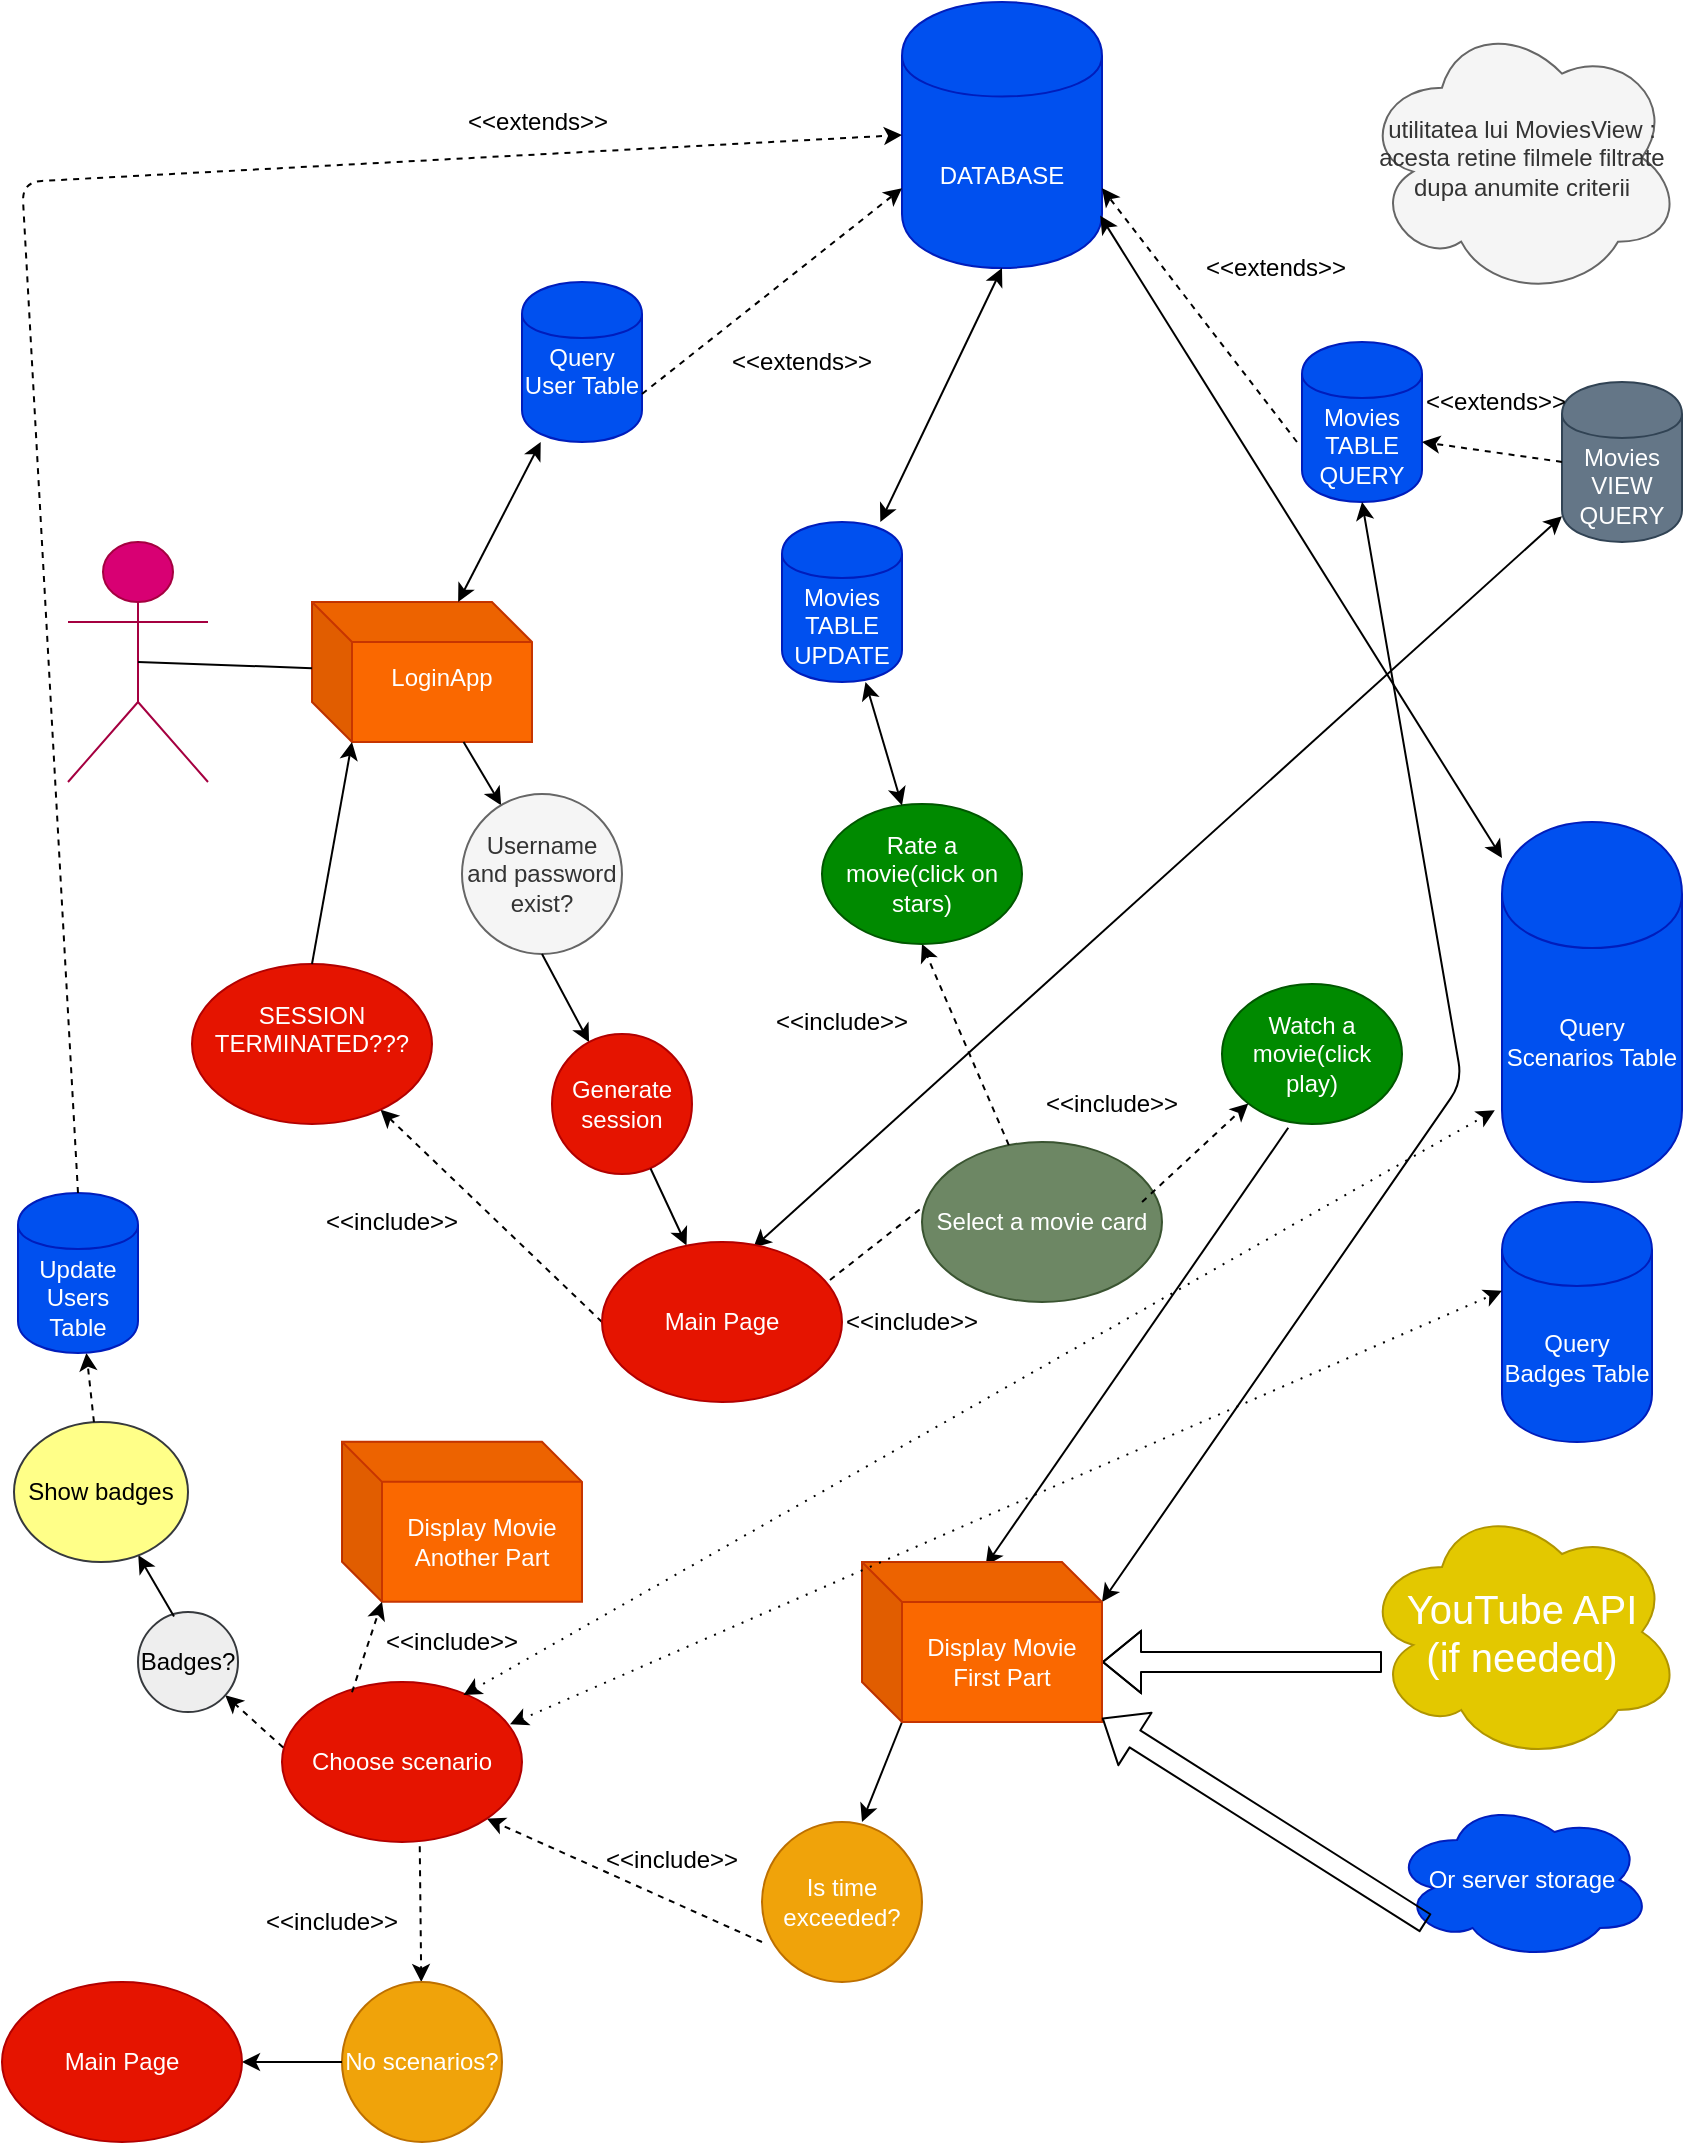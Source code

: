 <mxfile version="10.6.3" type="device"><diagram id="itRvGa3tryhZd683Jv1Q" name="Page-1"><mxGraphModel dx="870" dy="477" grid="1" gridSize="10" guides="1" tooltips="1" connect="1" arrows="1" fold="1" page="1" pageScale="1" pageWidth="850" pageHeight="1100" math="0" shadow="0"><root><mxCell id="0"/><mxCell id="1" parent="0"/><mxCell id="bWYEMsvtg2ZpRVZ882Sl-1" value="Actor" style="shape=umlActor;verticalLabelPosition=bottom;labelBackgroundColor=#ffffff;verticalAlign=top;html=1;outlineConnect=0;fillColor=#d80073;strokeColor=#A50040;fontColor=#ffffff;" parent="1" vertex="1"><mxGeometry x="33" y="280" width="70" height="120" as="geometry"/></mxCell><mxCell id="bWYEMsvtg2ZpRVZ882Sl-4" value="LoginApp&lt;br&gt;&lt;br&gt;" style="shape=cube;whiteSpace=wrap;html=1;boundedLbl=1;backgroundOutline=1;darkOpacity=0.05;darkOpacity2=0.1;fillColor=#fa6800;strokeColor=#C73500;fontColor=#ffffff;" parent="1" vertex="1"><mxGeometry x="155" y="310" width="110" height="70" as="geometry"/></mxCell><mxCell id="bWYEMsvtg2ZpRVZ882Sl-5" value="" style="endArrow=classic;startArrow=classic;html=1;" parent="1" source="bWYEMsvtg2ZpRVZ882Sl-4" target="bWYEMsvtg2ZpRVZ882Sl-6" edge="1"><mxGeometry width="50" height="50" relative="1" as="geometry"><mxPoint x="20" y="430" as="sourcePoint"/><mxPoint x="70" y="380" as="targetPoint"/></mxGeometry></mxCell><mxCell id="bWYEMsvtg2ZpRVZ882Sl-6" value="Query User Table&lt;br&gt;&lt;br&gt;" style="shape=cylinder;whiteSpace=wrap;html=1;boundedLbl=1;backgroundOutline=1;fillColor=#0050ef;strokeColor=#001DBC;fontColor=#ffffff;" parent="1" vertex="1"><mxGeometry x="260" y="150" width="60" height="80" as="geometry"/></mxCell><mxCell id="bWYEMsvtg2ZpRVZ882Sl-9" value="DATABASE" style="shape=cylinder;whiteSpace=wrap;html=1;boundedLbl=1;backgroundOutline=1;fillColor=#0050ef;strokeColor=#001DBC;fontColor=#ffffff;" parent="1" vertex="1"><mxGeometry x="450" y="10" width="100" height="133" as="geometry"/></mxCell><mxCell id="bWYEMsvtg2ZpRVZ882Sl-11" value="" style="endArrow=classic;html=1;" parent="1" source="bWYEMsvtg2ZpRVZ882Sl-4" target="bWYEMsvtg2ZpRVZ882Sl-12" edge="1"><mxGeometry width="50" height="50" relative="1" as="geometry"><mxPoint x="20" y="430" as="sourcePoint"/><mxPoint x="70" y="380" as="targetPoint"/></mxGeometry></mxCell><mxCell id="bWYEMsvtg2ZpRVZ882Sl-12" value="Username and password exist?" style="ellipse;whiteSpace=wrap;html=1;aspect=fixed;fillColor=#f5f5f5;strokeColor=#666666;fontColor=#333333;" parent="1" vertex="1"><mxGeometry x="230" y="406" width="80" height="80" as="geometry"/></mxCell><mxCell id="bWYEMsvtg2ZpRVZ882Sl-15" value="" style="endArrow=classic;html=1;exitX=0;exitY=0.5;exitDx=0;exitDy=0;dashed=1;" parent="1" source="7k6M8NkDIwutxP8Q0N3W-2" target="bWYEMsvtg2ZpRVZ882Sl-16" edge="1"><mxGeometry width="50" height="50" relative="1" as="geometry"><mxPoint x="290" y="670" as="sourcePoint"/><mxPoint x="70" y="610" as="targetPoint"/></mxGeometry></mxCell><mxCell id="bWYEMsvtg2ZpRVZ882Sl-16" value="SESSION TERMINATED???&lt;br&gt;&lt;br&gt;" style="ellipse;whiteSpace=wrap;html=1;fillColor=#e51400;strokeColor=#B20000;fontColor=#ffffff;" parent="1" vertex="1"><mxGeometry x="95" y="491" width="120" height="80" as="geometry"/></mxCell><mxCell id="bWYEMsvtg2ZpRVZ882Sl-17" value="" style="endArrow=classic;html=1;exitX=0.5;exitY=0;exitDx=0;exitDy=0;entryX=0;entryY=0;entryDx=20;entryDy=70;entryPerimeter=0;" parent="1" source="bWYEMsvtg2ZpRVZ882Sl-16" target="bWYEMsvtg2ZpRVZ882Sl-4" edge="1"><mxGeometry width="50" height="50" relative="1" as="geometry"><mxPoint x="105" y="420" as="sourcePoint"/><mxPoint x="155" y="359" as="targetPoint"/></mxGeometry></mxCell><mxCell id="bWYEMsvtg2ZpRVZ882Sl-18" value="&amp;lt;&amp;lt;include&amp;gt;&amp;gt;" style="text;html=1;resizable=0;points=[];autosize=1;align=left;verticalAlign=top;spacingTop=-4;" parent="1" vertex="1"><mxGeometry x="160" y="610" width="80" height="20" as="geometry"/></mxCell><mxCell id="bWYEMsvtg2ZpRVZ882Sl-19" value="" style="endArrow=none;dashed=1;html=1;exitX=1.03;exitY=0.491;exitDx=0;exitDy=0;exitPerimeter=0;entryX=-0.008;entryY=0.42;entryDx=0;entryDy=0;entryPerimeter=0;" parent="1" target="bWYEMsvtg2ZpRVZ882Sl-21" edge="1"><mxGeometry width="50" height="50" relative="1" as="geometry"><mxPoint x="414" y="649" as="sourcePoint"/><mxPoint x="500" y="549" as="targetPoint"/></mxGeometry></mxCell><mxCell id="bWYEMsvtg2ZpRVZ882Sl-20" value="&amp;lt;&amp;lt;include&amp;gt;&amp;gt;" style="text;html=1;resizable=0;points=[];autosize=1;align=left;verticalAlign=top;spacingTop=-4;" parent="1" vertex="1"><mxGeometry x="385" y="510" width="80" height="20" as="geometry"/></mxCell><mxCell id="bWYEMsvtg2ZpRVZ882Sl-21" value="Select a movie card" style="ellipse;whiteSpace=wrap;html=1;fillColor=#6d8764;strokeColor=#3A5431;fontColor=#ffffff;" parent="1" vertex="1"><mxGeometry x="460" y="580" width="120" height="80" as="geometry"/></mxCell><mxCell id="bWYEMsvtg2ZpRVZ882Sl-22" value="" style="endArrow=classic;startArrow=classic;html=1;exitX=0.63;exitY=0.036;exitDx=0;exitDy=0;exitPerimeter=0;" parent="1" source="7k6M8NkDIwutxP8Q0N3W-2" target="bWYEMsvtg2ZpRVZ882Sl-23" edge="1"><mxGeometry width="50" height="50" relative="1" as="geometry"><mxPoint x="390" y="610" as="sourcePoint"/><mxPoint x="60" y="670" as="targetPoint"/></mxGeometry></mxCell><mxCell id="bWYEMsvtg2ZpRVZ882Sl-23" value="Movies VIEW&lt;br&gt;QUERY&lt;br&gt;" style="shape=cylinder;whiteSpace=wrap;html=1;boundedLbl=1;backgroundOutline=1;fillColor=#647687;strokeColor=#314354;fontColor=#ffffff;" parent="1" vertex="1"><mxGeometry x="780" y="199.955" width="60" height="80" as="geometry"/></mxCell><mxCell id="bWYEMsvtg2ZpRVZ882Sl-24" value="Movies TABLE&lt;br&gt;QUERY&lt;br&gt;" style="shape=cylinder;whiteSpace=wrap;html=1;boundedLbl=1;backgroundOutline=1;fillColor=#0050ef;strokeColor=#001DBC;fontColor=#ffffff;" parent="1" vertex="1"><mxGeometry x="650" y="180" width="60" height="80" as="geometry"/></mxCell><mxCell id="bWYEMsvtg2ZpRVZ882Sl-28" value="utilitatea lui MoviesView : acesta retine filmele filtrate dupa anumite criterii" style="ellipse;shape=cloud;whiteSpace=wrap;html=1;fillColor=#f5f5f5;strokeColor=#666666;fontColor=#333333;" parent="1" vertex="1"><mxGeometry x="680" y="17.818" width="160" height="140" as="geometry"/></mxCell><mxCell id="bWYEMsvtg2ZpRVZ882Sl-31" value="" style="endArrow=classic;html=1;dashed=1;entryX=0.5;entryY=1;entryDx=0;entryDy=0;" parent="1" source="bWYEMsvtg2ZpRVZ882Sl-21" target="bWYEMsvtg2ZpRVZ882Sl-33" edge="1"><mxGeometry width="50" height="50" relative="1" as="geometry"><mxPoint x="570" y="566" as="sourcePoint"/><mxPoint x="540" y="470" as="targetPoint"/></mxGeometry></mxCell><mxCell id="bWYEMsvtg2ZpRVZ882Sl-33" value="Rate a movie(click on stars)" style="ellipse;whiteSpace=wrap;html=1;fillColor=#008a00;strokeColor=#005700;fontColor=#ffffff;" parent="1" vertex="1"><mxGeometry x="410" y="411" width="100" height="70" as="geometry"/></mxCell><mxCell id="bWYEMsvtg2ZpRVZ882Sl-34" value="Watch a movie(click play)" style="ellipse;whiteSpace=wrap;html=1;fillColor=#008a00;strokeColor=#005700;fontColor=#ffffff;" parent="1" vertex="1"><mxGeometry x="610" y="501" width="90" height="70" as="geometry"/></mxCell><mxCell id="bWYEMsvtg2ZpRVZ882Sl-35" value="" style="endArrow=classic;html=1;dashed=1;exitX=0.917;exitY=0.375;exitDx=0;exitDy=0;exitPerimeter=0;entryX=0;entryY=1;entryDx=0;entryDy=0;" parent="1" source="bWYEMsvtg2ZpRVZ882Sl-21" target="bWYEMsvtg2ZpRVZ882Sl-34" edge="1"><mxGeometry width="50" height="50" relative="1" as="geometry"><mxPoint x="100" y="750" as="sourcePoint"/><mxPoint x="150" y="700" as="targetPoint"/></mxGeometry></mxCell><mxCell id="bWYEMsvtg2ZpRVZ882Sl-36" value="" style="endArrow=classic;startArrow=classic;html=1;" parent="1" source="bWYEMsvtg2ZpRVZ882Sl-33" target="bWYEMsvtg2ZpRVZ882Sl-37" edge="1"><mxGeometry width="50" height="50" relative="1" as="geometry"><mxPoint x="100" y="720" as="sourcePoint"/><mxPoint x="150" y="670" as="targetPoint"/></mxGeometry></mxCell><mxCell id="bWYEMsvtg2ZpRVZ882Sl-37" value="Movies TABLE UPDATE" style="shape=cylinder;whiteSpace=wrap;html=1;boundedLbl=1;backgroundOutline=1;fillColor=#0050ef;strokeColor=#001DBC;fontColor=#ffffff;" parent="1" vertex="1"><mxGeometry x="390" y="270" width="60" height="80" as="geometry"/></mxCell><mxCell id="bWYEMsvtg2ZpRVZ882Sl-38" value="" style="endArrow=classic;startArrow=classic;html=1;entryX=0.5;entryY=1;entryDx=0;entryDy=0;" parent="1" source="bWYEMsvtg2ZpRVZ882Sl-37" target="bWYEMsvtg2ZpRVZ882Sl-9" edge="1"><mxGeometry width="50" height="50" relative="1" as="geometry"><mxPoint x="490" y="320" as="sourcePoint"/><mxPoint x="540" y="270" as="targetPoint"/></mxGeometry></mxCell><mxCell id="bWYEMsvtg2ZpRVZ882Sl-40" value="" style="endArrow=classic;html=1;dashed=1;exitX=0;exitY=0.5;exitDx=0;exitDy=0;entryX=1;entryY=0.625;entryDx=0;entryDy=0;entryPerimeter=0;" parent="1" source="bWYEMsvtg2ZpRVZ882Sl-23" target="bWYEMsvtg2ZpRVZ882Sl-24" edge="1"><mxGeometry width="50" height="50" relative="1" as="geometry"><mxPoint x="100" y="720" as="sourcePoint"/><mxPoint x="150" y="670" as="targetPoint"/></mxGeometry></mxCell><mxCell id="bWYEMsvtg2ZpRVZ882Sl-41" value="&amp;lt;&amp;lt;extends&amp;gt;&amp;gt;" style="text;html=1;resizable=0;points=[];autosize=1;align=left;verticalAlign=top;spacingTop=-4;" parent="1" vertex="1"><mxGeometry x="710" y="200" width="90" height="20" as="geometry"/></mxCell><mxCell id="bWYEMsvtg2ZpRVZ882Sl-42" value="" style="endArrow=classic;html=1;exitX=0.5;exitY=1;exitDx=0;exitDy=0;" parent="1" source="bWYEMsvtg2ZpRVZ882Sl-12" target="bWYEMsvtg2ZpRVZ882Sl-43" edge="1"><mxGeometry width="50" height="50" relative="1" as="geometry"><mxPoint x="100" y="760" as="sourcePoint"/><mxPoint x="280" y="510" as="targetPoint"/></mxGeometry></mxCell><mxCell id="bWYEMsvtg2ZpRVZ882Sl-43" value="Generate session" style="ellipse;whiteSpace=wrap;html=1;aspect=fixed;fillColor=#e51400;strokeColor=#B20000;fontColor=#ffffff;" parent="1" vertex="1"><mxGeometry x="275" y="526" width="70" height="70" as="geometry"/></mxCell><mxCell id="bWYEMsvtg2ZpRVZ882Sl-45" value="" style="endArrow=classic;html=1;exitX=0.704;exitY=0.961;exitDx=0;exitDy=0;exitPerimeter=0;" parent="1" source="bWYEMsvtg2ZpRVZ882Sl-43" target="7k6M8NkDIwutxP8Q0N3W-2" edge="1"><mxGeometry width="50" height="50" relative="1" as="geometry"><mxPoint x="230" y="600" as="sourcePoint"/><mxPoint x="330" y="607" as="targetPoint"/></mxGeometry></mxCell><mxCell id="bWYEMsvtg2ZpRVZ882Sl-47" value="&amp;lt;&amp;lt;include&amp;gt;&amp;gt;" style="text;html=1;resizable=0;points=[];autosize=1;align=left;verticalAlign=top;spacingTop=-4;" parent="1" vertex="1"><mxGeometry x="520" y="551" width="80" height="20" as="geometry"/></mxCell><mxCell id="bWYEMsvtg2ZpRVZ882Sl-48" value="&amp;lt;&amp;lt;include&amp;gt;&amp;gt;" style="text;html=1;resizable=0;points=[];autosize=1;align=left;verticalAlign=top;spacingTop=-4;" parent="1" vertex="1"><mxGeometry x="420" y="660" width="80" height="20" as="geometry"/></mxCell><mxCell id="bWYEMsvtg2ZpRVZ882Sl-50" value="" style="endArrow=classic;html=1;exitX=0.368;exitY=1.027;exitDx=0;exitDy=0;exitPerimeter=0;entryX=0.515;entryY=0.023;entryDx=0;entryDy=0;entryPerimeter=0;" parent="1" source="bWYEMsvtg2ZpRVZ882Sl-34" target="bWYEMsvtg2ZpRVZ882Sl-69" edge="1"><mxGeometry width="50" height="50" relative="1" as="geometry"><mxPoint x="650" y="580" as="sourcePoint"/><mxPoint x="520.867" y="792.497" as="targetPoint"/></mxGeometry></mxCell><mxCell id="bWYEMsvtg2ZpRVZ882Sl-52" value="" style="shape=flexArrow;endArrow=classic;html=1;entryX=0;entryY=0;entryDx=120;entryDy=50;entryPerimeter=0;" parent="1" target="bWYEMsvtg2ZpRVZ882Sl-69" edge="1"><mxGeometry width="50" height="50" relative="1" as="geometry"><mxPoint x="690" y="840" as="sourcePoint"/><mxPoint x="560" y="840" as="targetPoint"/><Array as="points"><mxPoint x="610" y="840"/></Array></mxGeometry></mxCell><mxCell id="bWYEMsvtg2ZpRVZ882Sl-53" value="&lt;font style=&quot;font-size: 20px&quot;&gt;YouTube API&lt;br&gt;(if needed)&lt;br&gt;&lt;/font&gt;" style="ellipse;shape=cloud;whiteSpace=wrap;html=1;fillColor=#e3c800;strokeColor=#B09500;fontColor=#ffffff;" parent="1" vertex="1"><mxGeometry x="680" y="760" width="160" height="130" as="geometry"/></mxCell><mxCell id="bWYEMsvtg2ZpRVZ882Sl-54" value="" style="endArrow=classic;startArrow=classic;html=1;exitX=0;exitY=0;exitDx=120;exitDy=20;exitPerimeter=0;entryX=0.5;entryY=1;entryDx=0;entryDy=0;" parent="1" source="bWYEMsvtg2ZpRVZ882Sl-69" target="bWYEMsvtg2ZpRVZ882Sl-24" edge="1"><mxGeometry width="50" height="50" relative="1" as="geometry"><mxPoint x="549" y="803" as="sourcePoint"/><mxPoint x="800" y="550" as="targetPoint"/><Array as="points"><mxPoint x="730" y="550"/></Array></mxGeometry></mxCell><mxCell id="bWYEMsvtg2ZpRVZ882Sl-55" value="" style="endArrow=classic;html=1;exitX=0;exitY=0;exitDx=20;exitDy=80;exitPerimeter=0;" parent="1" source="bWYEMsvtg2ZpRVZ882Sl-69" edge="1"><mxGeometry width="50" height="50" relative="1" as="geometry"><mxPoint x="458" y="858" as="sourcePoint"/><mxPoint x="430" y="920" as="targetPoint"/></mxGeometry></mxCell><mxCell id="bWYEMsvtg2ZpRVZ882Sl-56" value="Is time exceeded?" style="ellipse;whiteSpace=wrap;html=1;aspect=fixed;fillColor=#f0a30a;strokeColor=#BD7000;fontColor=#ffffff;" parent="1" vertex="1"><mxGeometry x="380" y="920" width="80" height="80" as="geometry"/></mxCell><mxCell id="bWYEMsvtg2ZpRVZ882Sl-59" value="" style="endArrow=classic;html=1;exitX=0;exitY=0.75;exitDx=0;exitDy=0;exitPerimeter=0;entryX=1;entryY=1;entryDx=0;entryDy=0;dashed=1;" parent="1" source="bWYEMsvtg2ZpRVZ882Sl-56" target="bWYEMsvtg2ZpRVZ882Sl-60" edge="1"><mxGeometry width="50" height="50" relative="1" as="geometry"><mxPoint x="20" y="1120" as="sourcePoint"/><mxPoint x="249" y="932" as="targetPoint"/></mxGeometry></mxCell><mxCell id="bWYEMsvtg2ZpRVZ882Sl-60" value="Choose scenario" style="ellipse;whiteSpace=wrap;html=1;fillColor=#e51400;strokeColor=#B20000;fontColor=#ffffff;" parent="1" vertex="1"><mxGeometry x="140" y="850" width="120" height="80" as="geometry"/></mxCell><mxCell id="bWYEMsvtg2ZpRVZ882Sl-68" value="Display Movie Another Part" style="shape=cube;whiteSpace=wrap;html=1;boundedLbl=1;backgroundOutline=1;darkOpacity=0.05;darkOpacity2=0.1;fillColor=#fa6800;strokeColor=#C73500;fontColor=#ffffff;" parent="1" vertex="1"><mxGeometry x="170" y="729.909" width="120" height="80" as="geometry"/></mxCell><mxCell id="bWYEMsvtg2ZpRVZ882Sl-69" value="Display Movie First Part" style="shape=cube;whiteSpace=wrap;html=1;boundedLbl=1;backgroundOutline=1;darkOpacity=0.05;darkOpacity2=0.1;fillColor=#fa6800;strokeColor=#C73500;fontColor=#ffffff;" parent="1" vertex="1"><mxGeometry x="430" y="790" width="120" height="80" as="geometry"/></mxCell><mxCell id="bWYEMsvtg2ZpRVZ882Sl-74" value="" style="endArrow=classic;startArrow=classic;html=1;exitX=0.756;exitY=0.082;exitDx=0;exitDy=0;exitPerimeter=0;entryX=-0.04;entryY=0.801;entryDx=0;entryDy=0;entryPerimeter=0;dashed=1;dashPattern=1 4;" parent="1" source="bWYEMsvtg2ZpRVZ882Sl-60" target="bWYEMsvtg2ZpRVZ882Sl-75" edge="1"><mxGeometry width="50" height="50" relative="1" as="geometry"><mxPoint x="355" y="760" as="sourcePoint"/><mxPoint x="780" y="585.636" as="targetPoint"/></mxGeometry></mxCell><mxCell id="bWYEMsvtg2ZpRVZ882Sl-75" value="Query Scenarios Table" style="shape=cylinder;whiteSpace=wrap;html=1;boundedLbl=1;backgroundOutline=1;fillColor=#0050ef;strokeColor=#001DBC;fontColor=#ffffff;" parent="1" vertex="1"><mxGeometry x="750" y="420" width="90" height="180" as="geometry"/></mxCell><mxCell id="bWYEMsvtg2ZpRVZ882Sl-80" value="" style="endArrow=classic;startArrow=classic;html=1;entryX=0.991;entryY=0.803;entryDx=0;entryDy=0;entryPerimeter=0;" parent="1" source="bWYEMsvtg2ZpRVZ882Sl-75" target="bWYEMsvtg2ZpRVZ882Sl-9" edge="1"><mxGeometry width="50" height="50" relative="1" as="geometry"><mxPoint x="745" y="435.818" as="sourcePoint"/><mxPoint x="795" y="385.818" as="targetPoint"/></mxGeometry></mxCell><mxCell id="QQX2HEwkiu9QitwTqfBl-2" value="" style="endArrow=classic;html=1;exitX=0.574;exitY=1.027;exitDx=0;exitDy=0;exitPerimeter=0;dashed=1;" parent="1" source="bWYEMsvtg2ZpRVZ882Sl-60" target="QQX2HEwkiu9QitwTqfBl-5" edge="1"><mxGeometry width="50" height="50" relative="1" as="geometry"><mxPoint x="260" y="1090" as="sourcePoint"/><mxPoint x="270" y="1060" as="targetPoint"/></mxGeometry></mxCell><mxCell id="QQX2HEwkiu9QitwTqfBl-3" value="&amp;lt;&amp;lt;include&amp;gt;&amp;gt;" style="text;html=1;resizable=0;points=[];autosize=1;align=left;verticalAlign=top;spacingTop=-4;" parent="1" vertex="1"><mxGeometry x="300" y="929" width="80" height="20" as="geometry"/></mxCell><mxCell id="QQX2HEwkiu9QitwTqfBl-5" value="No scenarios?" style="ellipse;whiteSpace=wrap;html=1;aspect=fixed;fillColor=#f0a30a;strokeColor=#BD7000;fontColor=#ffffff;" parent="1" vertex="1"><mxGeometry x="170" y="1000" width="80" height="80" as="geometry"/></mxCell><mxCell id="QQX2HEwkiu9QitwTqfBl-6" value="&amp;lt;&amp;lt;include&amp;gt;&amp;gt;" style="text;html=1;resizable=0;points=[];autosize=1;align=left;verticalAlign=top;spacingTop=-4;" parent="1" vertex="1"><mxGeometry x="130" y="960" width="80" height="20" as="geometry"/></mxCell><mxCell id="QQX2HEwkiu9QitwTqfBl-7" value="" style="endArrow=classic;html=1;entryX=0;entryY=0;entryDx=20;entryDy=80;entryPerimeter=0;dashed=1;" parent="1" target="bWYEMsvtg2ZpRVZ882Sl-68" edge="1"><mxGeometry width="50" height="50" relative="1" as="geometry"><mxPoint x="175" y="855.136" as="sourcePoint"/><mxPoint x="130" y="810" as="targetPoint"/></mxGeometry></mxCell><mxCell id="QQX2HEwkiu9QitwTqfBl-11" value="" style="endArrow=classic;html=1;exitX=0;exitY=0.5;exitDx=0;exitDy=0;" parent="1" source="QQX2HEwkiu9QitwTqfBl-5" target="QQX2HEwkiu9QitwTqfBl-15" edge="1"><mxGeometry width="50" height="50" relative="1" as="geometry"><mxPoint x="60" y="1080" as="sourcePoint"/><mxPoint x="110" y="1040" as="targetPoint"/></mxGeometry></mxCell><mxCell id="QQX2HEwkiu9QitwTqfBl-15" value="Main Page" style="ellipse;whiteSpace=wrap;html=1;fillColor=#e51400;strokeColor=#B20000;fontColor=#ffffff;" parent="1" vertex="1"><mxGeometry y="1000" width="120" height="80" as="geometry"/></mxCell><mxCell id="QQX2HEwkiu9QitwTqfBl-16" value="Query Badges Table" style="shape=cylinder;whiteSpace=wrap;html=1;boundedLbl=1;backgroundOutline=1;fillColor=#0050ef;strokeColor=#001DBC;fontColor=#ffffff;" parent="1" vertex="1"><mxGeometry x="750" y="610" width="75" height="120" as="geometry"/></mxCell><mxCell id="QQX2HEwkiu9QitwTqfBl-17" value="" style="endArrow=classic;startArrow=classic;html=1;exitX=0.95;exitY=0.264;exitDx=0;exitDy=0;exitPerimeter=0;entryX=0;entryY=0.37;entryDx=0;entryDy=0;entryPerimeter=0;dashed=1;dashPattern=1 4;" parent="1" source="bWYEMsvtg2ZpRVZ882Sl-60" target="QQX2HEwkiu9QitwTqfBl-16" edge="1"><mxGeometry width="50" height="50" relative="1" as="geometry"><mxPoint x="275" y="880" as="sourcePoint"/><mxPoint x="325" y="830" as="targetPoint"/></mxGeometry></mxCell><mxCell id="QQX2HEwkiu9QitwTqfBl-20" value="&amp;lt;&amp;lt;include&amp;gt;&amp;gt;" style="text;html=1;resizable=0;points=[];autosize=1;align=left;verticalAlign=top;spacingTop=-4;" parent="1" vertex="1"><mxGeometry x="190" y="820" width="80" height="20" as="geometry"/></mxCell><mxCell id="QQX2HEwkiu9QitwTqfBl-23" value="" style="endArrow=classic;html=1;dashed=1;exitX=0.005;exitY=0.409;exitDx=0;exitDy=0;exitPerimeter=0;" parent="1" source="bWYEMsvtg2ZpRVZ882Sl-60" target="QQX2HEwkiu9QitwTqfBl-24" edge="1"><mxGeometry width="50" height="50" relative="1" as="geometry"><mxPoint x="90" y="875" as="sourcePoint"/><mxPoint x="110" y="860" as="targetPoint"/></mxGeometry></mxCell><mxCell id="QQX2HEwkiu9QitwTqfBl-24" value="Badges?" style="ellipse;whiteSpace=wrap;html=1;aspect=fixed;fillColor=#eeeeee;strokeColor=#36393d;" parent="1" vertex="1"><mxGeometry x="68" y="815" width="50" height="50" as="geometry"/></mxCell><mxCell id="QQX2HEwkiu9QitwTqfBl-26" value="" style="endArrow=classic;html=1;exitX=0.36;exitY=0.045;exitDx=0;exitDy=0;exitPerimeter=0;" parent="1" source="QQX2HEwkiu9QitwTqfBl-24" target="QQX2HEwkiu9QitwTqfBl-27" edge="1"><mxGeometry width="50" height="50" relative="1" as="geometry"><mxPoint x="68" y="780" as="sourcePoint"/><mxPoint x="60" y="780" as="targetPoint"/></mxGeometry></mxCell><mxCell id="QQX2HEwkiu9QitwTqfBl-27" value="Show badges" style="ellipse;whiteSpace=wrap;html=1;fillColor=#ffff88;strokeColor=#36393d;" parent="1" vertex="1"><mxGeometry x="6" y="720" width="87" height="70" as="geometry"/></mxCell><mxCell id="7k6M8NkDIwutxP8Q0N3W-2" value="Main Page" style="ellipse;whiteSpace=wrap;html=1;fillColor=#e51400;strokeColor=#B20000;fontColor=#ffffff;" vertex="1" parent="1"><mxGeometry x="300" y="630" width="120" height="80" as="geometry"/></mxCell><mxCell id="7k6M8NkDIwutxP8Q0N3W-4" value="" style="endArrow=none;html=1;exitX=0.5;exitY=0.5;exitDx=0;exitDy=0;exitPerimeter=0;" edge="1" parent="1" source="bWYEMsvtg2ZpRVZ882Sl-1" target="bWYEMsvtg2ZpRVZ882Sl-4"><mxGeometry width="50" height="50" relative="1" as="geometry"><mxPoint x="50" y="318" as="sourcePoint"/><mxPoint x="130" y="229.727" as="targetPoint"/></mxGeometry></mxCell><mxCell id="7k6M8NkDIwutxP8Q0N3W-7" value="&amp;lt;&amp;lt;extends&amp;gt;&amp;gt;" style="text;html=1;resizable=0;points=[];autosize=1;align=left;verticalAlign=top;spacingTop=-4;" vertex="1" parent="1"><mxGeometry x="363" y="180" width="90" height="20" as="geometry"/></mxCell><mxCell id="7k6M8NkDIwutxP8Q0N3W-8" value="&amp;lt;&amp;lt;extends&amp;gt;&amp;gt;" style="text;html=1;resizable=0;points=[];autosize=1;align=left;verticalAlign=top;spacingTop=-4;" vertex="1" parent="1"><mxGeometry x="600" y="133" width="90" height="20" as="geometry"/></mxCell><mxCell id="7k6M8NkDIwutxP8Q0N3W-9" value="" style="endArrow=classic;html=1;dashed=1;exitX=1;exitY=0.7;exitDx=0;exitDy=0;entryX=0;entryY=0.7;entryDx=0;entryDy=0;" edge="1" parent="1" source="bWYEMsvtg2ZpRVZ882Sl-6" target="bWYEMsvtg2ZpRVZ882Sl-9"><mxGeometry width="50" height="50" relative="1" as="geometry"><mxPoint x="340" y="137.773" as="sourcePoint"/><mxPoint x="390" y="87.773" as="targetPoint"/></mxGeometry></mxCell><mxCell id="7k6M8NkDIwutxP8Q0N3W-10" value="" style="endArrow=classic;html=1;dashed=1;exitX=-0.042;exitY=0.625;exitDx=0;exitDy=0;exitPerimeter=0;entryX=1;entryY=0.7;entryDx=0;entryDy=0;" edge="1" parent="1" source="bWYEMsvtg2ZpRVZ882Sl-24" target="bWYEMsvtg2ZpRVZ882Sl-9"><mxGeometry width="50" height="50" relative="1" as="geometry"><mxPoint x="535" y="113" as="sourcePoint"/><mxPoint x="585" y="62.818" as="targetPoint"/></mxGeometry></mxCell><mxCell id="7k6M8NkDIwutxP8Q0N3W-12" value="" style="endArrow=classic;html=1;dashed=1;" edge="1" parent="1" source="QQX2HEwkiu9QitwTqfBl-27" target="7k6M8NkDIwutxP8Q0N3W-13"><mxGeometry width="50" height="50" relative="1" as="geometry"><mxPoint x="10" y="1150" as="sourcePoint"/><mxPoint x="60" y="1100" as="targetPoint"/></mxGeometry></mxCell><mxCell id="7k6M8NkDIwutxP8Q0N3W-13" value="Update Users Table" style="shape=cylinder;whiteSpace=wrap;html=1;boundedLbl=1;backgroundOutline=1;fillColor=#0050ef;strokeColor=#001DBC;fontColor=#ffffff;" vertex="1" parent="1"><mxGeometry x="8" y="605.5" width="60" height="80" as="geometry"/></mxCell><mxCell id="7k6M8NkDIwutxP8Q0N3W-15" value="" style="endArrow=classic;html=1;dashed=1;exitX=0.5;exitY=0;exitDx=0;exitDy=0;entryX=0;entryY=0.5;entryDx=0;entryDy=0;" edge="1" parent="1" source="7k6M8NkDIwutxP8Q0N3W-13" target="bWYEMsvtg2ZpRVZ882Sl-9"><mxGeometry width="50" height="50" relative="1" as="geometry"><mxPoint x="10" y="1150" as="sourcePoint"/><mxPoint x="38" y="0.364" as="targetPoint"/><Array as="points"><mxPoint x="10" y="100"/></Array></mxGeometry></mxCell><mxCell id="7k6M8NkDIwutxP8Q0N3W-16" value="&amp;lt;&amp;lt;extends&amp;gt;&amp;gt;" style="text;html=1;resizable=0;points=[];autosize=1;align=left;verticalAlign=top;spacingTop=-4;" vertex="1" parent="1"><mxGeometry x="231" y="60" width="90" height="20" as="geometry"/></mxCell><mxCell id="7k6M8NkDIwutxP8Q0N3W-17" value="Or server storage" style="ellipse;shape=cloud;whiteSpace=wrap;html=1;fillColor=#0050ef;strokeColor=#001DBC;fontColor=#ffffff;" vertex="1" parent="1"><mxGeometry x="695" y="909" width="130" height="80" as="geometry"/></mxCell><mxCell id="7k6M8NkDIwutxP8Q0N3W-18" value="" style="shape=flexArrow;endArrow=classic;html=1;exitX=0.13;exitY=0.77;exitDx=0;exitDy=0;exitPerimeter=0;" edge="1" parent="1" source="7k6M8NkDIwutxP8Q0N3W-17" target="bWYEMsvtg2ZpRVZ882Sl-69"><mxGeometry width="50" height="50" relative="1" as="geometry"><mxPoint x="620" y="954" as="sourcePoint"/><mxPoint x="670" y="904" as="targetPoint"/><Array as="points"/></mxGeometry></mxCell></root></mxGraphModel></diagram></mxfile>